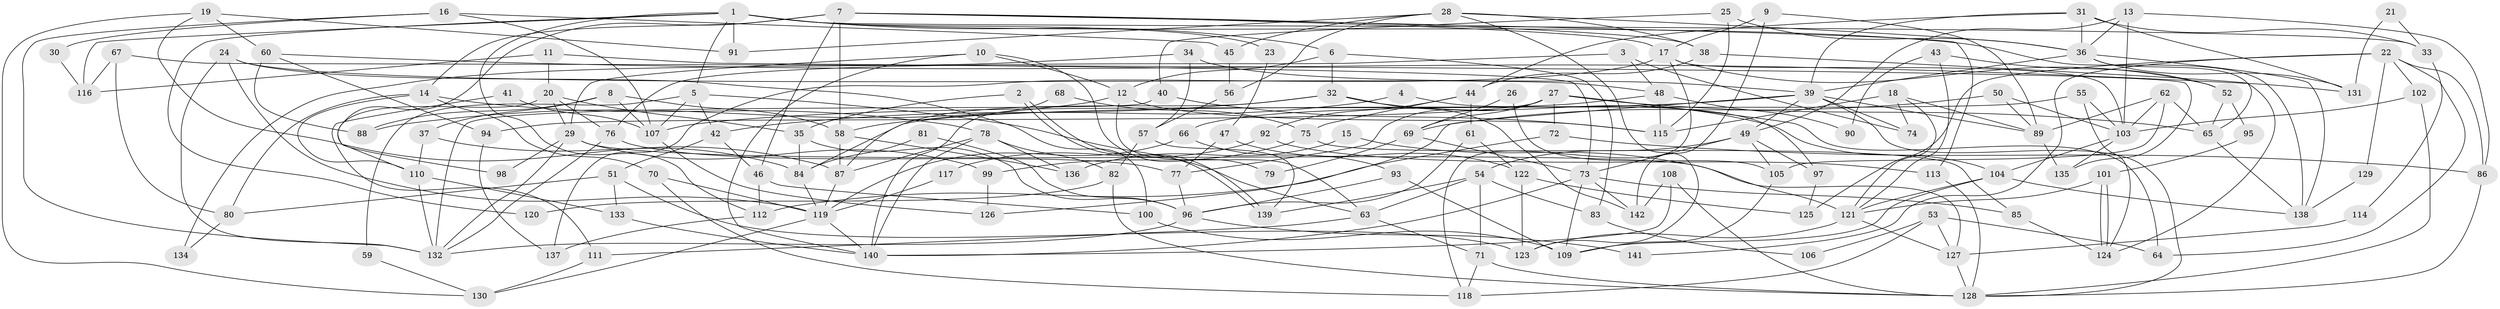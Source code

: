 // Generated by graph-tools (version 1.1) at 2025/11/02/27/25 16:11:18]
// undirected, 142 vertices, 284 edges
graph export_dot {
graph [start="1"]
  node [color=gray90,style=filled];
  1;
  2;
  3;
  4;
  5;
  6;
  7;
  8;
  9;
  10;
  11;
  12;
  13;
  14;
  15;
  16;
  17;
  18;
  19;
  20;
  21;
  22;
  23;
  24;
  25;
  26;
  27;
  28;
  29;
  30;
  31;
  32;
  33;
  34;
  35;
  36;
  37;
  38;
  39;
  40;
  41;
  42;
  43;
  44;
  45;
  46;
  47;
  48;
  49;
  50;
  51;
  52;
  53;
  54;
  55;
  56;
  57;
  58;
  59;
  60;
  61;
  62;
  63;
  64;
  65;
  66;
  67;
  68;
  69;
  70;
  71;
  72;
  73;
  74;
  75;
  76;
  77;
  78;
  79;
  80;
  81;
  82;
  83;
  84;
  85;
  86;
  87;
  88;
  89;
  90;
  91;
  92;
  93;
  94;
  95;
  96;
  97;
  98;
  99;
  100;
  101;
  102;
  103;
  104;
  105;
  106;
  107;
  108;
  109;
  110;
  111;
  112;
  113;
  114;
  115;
  116;
  117;
  118;
  119;
  120;
  121;
  122;
  123;
  124;
  125;
  126;
  127;
  128;
  129;
  130;
  131;
  132;
  133;
  134;
  135;
  136;
  137;
  138;
  139;
  140;
  141;
  142;
  1 -- 5;
  1 -- 112;
  1 -- 6;
  1 -- 23;
  1 -- 33;
  1 -- 91;
  1 -- 116;
  1 -- 120;
  1 -- 138;
  2 -- 139;
  2 -- 139;
  2 -- 35;
  3 -- 48;
  3 -- 74;
  3 -- 76;
  4 -- 97;
  4 -- 58;
  5 -- 42;
  5 -- 63;
  5 -- 59;
  5 -- 107;
  6 -- 32;
  6 -- 12;
  6 -- 83;
  7 -- 38;
  7 -- 14;
  7 -- 17;
  7 -- 46;
  7 -- 58;
  7 -- 98;
  7 -- 113;
  8 -- 58;
  8 -- 107;
  8 -- 37;
  8 -- 88;
  9 -- 17;
  9 -- 89;
  9 -- 142;
  10 -- 140;
  10 -- 12;
  10 -- 29;
  10 -- 79;
  11 -- 20;
  11 -- 116;
  11 -- 73;
  12 -- 88;
  12 -- 63;
  12 -- 115;
  13 -- 49;
  13 -- 36;
  13 -- 86;
  13 -- 103;
  14 -- 70;
  14 -- 110;
  14 -- 78;
  14 -- 80;
  15 -- 121;
  15 -- 136;
  16 -- 107;
  16 -- 132;
  16 -- 30;
  16 -- 45;
  17 -- 103;
  17 -- 52;
  17 -- 118;
  17 -- 137;
  18 -- 115;
  18 -- 121;
  18 -- 74;
  18 -- 89;
  19 -- 87;
  19 -- 91;
  19 -- 60;
  19 -- 130;
  20 -- 76;
  20 -- 29;
  20 -- 35;
  20 -- 110;
  21 -- 33;
  21 -- 131;
  22 -- 102;
  22 -- 64;
  22 -- 86;
  22 -- 125;
  22 -- 129;
  22 -- 141;
  23 -- 47;
  24 -- 100;
  24 -- 48;
  24 -- 119;
  24 -- 132;
  25 -- 36;
  25 -- 115;
  25 -- 40;
  26 -- 105;
  26 -- 69;
  27 -- 69;
  27 -- 65;
  27 -- 64;
  27 -- 72;
  27 -- 77;
  27 -- 94;
  28 -- 56;
  28 -- 36;
  28 -- 38;
  28 -- 45;
  28 -- 91;
  28 -- 123;
  29 -- 132;
  29 -- 98;
  29 -- 99;
  29 -- 127;
  30 -- 116;
  31 -- 39;
  31 -- 36;
  31 -- 33;
  31 -- 44;
  31 -- 131;
  32 -- 142;
  32 -- 87;
  32 -- 42;
  32 -- 104;
  33 -- 114;
  34 -- 39;
  34 -- 57;
  34 -- 134;
  35 -- 84;
  35 -- 96;
  36 -- 39;
  36 -- 131;
  36 -- 65;
  36 -- 138;
  37 -- 110;
  37 -- 84;
  38 -- 44;
  38 -- 124;
  39 -- 128;
  39 -- 89;
  39 -- 49;
  39 -- 74;
  39 -- 107;
  39 -- 126;
  40 -- 132;
  40 -- 115;
  41 -- 107;
  41 -- 111;
  42 -- 51;
  42 -- 46;
  43 -- 52;
  43 -- 121;
  43 -- 90;
  44 -- 75;
  44 -- 61;
  44 -- 92;
  45 -- 56;
  46 -- 100;
  46 -- 112;
  47 -- 122;
  47 -- 77;
  48 -- 66;
  48 -- 115;
  48 -- 90;
  49 -- 105;
  49 -- 54;
  49 -- 73;
  49 -- 97;
  50 -- 89;
  50 -- 103;
  50 -- 69;
  51 -- 133;
  51 -- 123;
  51 -- 80;
  52 -- 65;
  52 -- 95;
  53 -- 118;
  53 -- 127;
  53 -- 64;
  53 -- 106;
  54 -- 71;
  54 -- 63;
  54 -- 83;
  54 -- 139;
  55 -- 124;
  55 -- 103;
  55 -- 84;
  56 -- 57;
  57 -- 139;
  57 -- 82;
  58 -- 87;
  58 -- 136;
  59 -- 130;
  60 -- 94;
  60 -- 88;
  60 -- 131;
  61 -- 96;
  61 -- 122;
  62 -- 103;
  62 -- 65;
  62 -- 89;
  62 -- 105;
  63 -- 71;
  63 -- 111;
  65 -- 138;
  66 -- 119;
  66 -- 93;
  67 -- 135;
  67 -- 80;
  67 -- 116;
  68 -- 140;
  68 -- 75;
  69 -- 73;
  69 -- 79;
  70 -- 118;
  70 -- 119;
  71 -- 128;
  71 -- 118;
  72 -- 86;
  72 -- 112;
  73 -- 85;
  73 -- 109;
  73 -- 140;
  73 -- 142;
  75 -- 99;
  75 -- 85;
  76 -- 77;
  76 -- 132;
  77 -- 96;
  78 -- 140;
  78 -- 82;
  78 -- 87;
  78 -- 136;
  80 -- 134;
  81 -- 84;
  81 -- 96;
  82 -- 128;
  82 -- 120;
  83 -- 106;
  84 -- 119;
  85 -- 124;
  86 -- 128;
  87 -- 119;
  89 -- 135;
  92 -- 113;
  92 -- 117;
  93 -- 109;
  93 -- 96;
  94 -- 137;
  95 -- 101;
  96 -- 132;
  96 -- 141;
  97 -- 125;
  99 -- 126;
  100 -- 109;
  101 -- 124;
  101 -- 124;
  101 -- 121;
  102 -- 103;
  102 -- 128;
  103 -- 104;
  103 -- 135;
  104 -- 138;
  104 -- 109;
  104 -- 121;
  105 -- 109;
  107 -- 126;
  108 -- 140;
  108 -- 142;
  108 -- 128;
  110 -- 132;
  110 -- 133;
  111 -- 130;
  112 -- 137;
  113 -- 128;
  114 -- 127;
  117 -- 119;
  119 -- 130;
  119 -- 140;
  121 -- 127;
  121 -- 123;
  122 -- 123;
  122 -- 125;
  127 -- 128;
  129 -- 138;
  133 -- 140;
}
